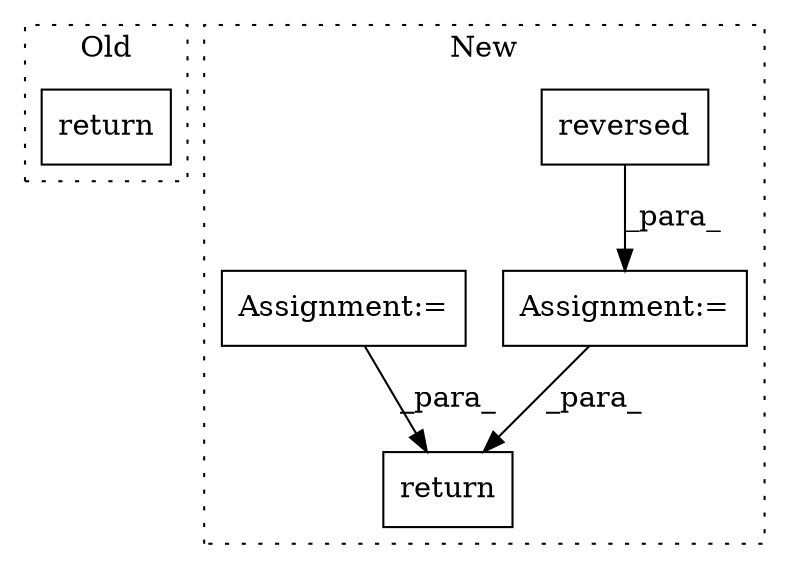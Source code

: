 digraph G {
subgraph cluster0 {
1 [label="return" a="41" s="5777" l="7" shape="box"];
label = "Old";
style="dotted";
}
subgraph cluster1 {
2 [label="reversed" a="32" s="6222,6241" l="9,1" shape="box"];
3 [label="Assignment:=" a="7" s="6158,6242" l="53,2" shape="box"];
4 [label="return" a="41" s="6543" l="7" shape="box"];
5 [label="Assignment:=" a="7" s="6118" l="1" shape="box"];
label = "New";
style="dotted";
}
2 -> 3 [label="_para_"];
3 -> 4 [label="_para_"];
5 -> 4 [label="_para_"];
}
